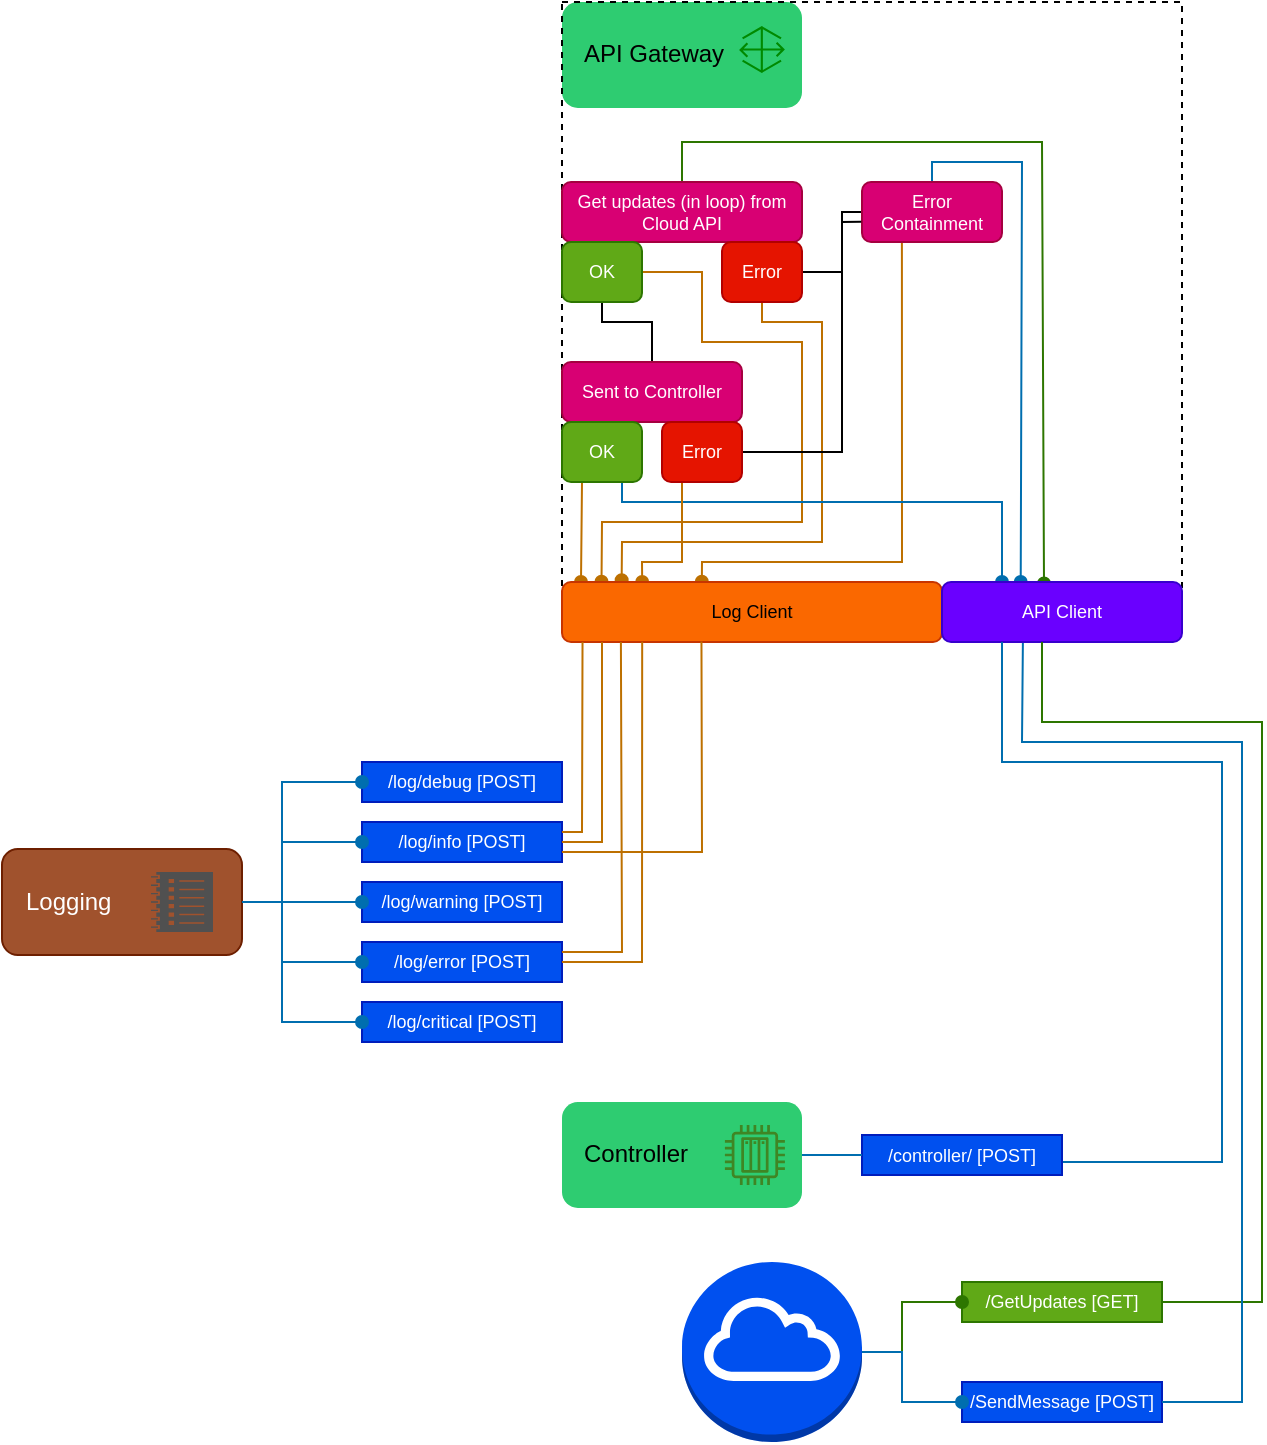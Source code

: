 <mxfile>
    <diagram id="c1MNTS5IaXHl0yBIH61s" name="Página-1">
        <mxGraphModel dx="814" dy="608" grid="1" gridSize="10" guides="1" tooltips="1" connect="1" arrows="1" fold="1" page="1" pageScale="1" pageWidth="2336" pageHeight="1654" math="0" shadow="0">
            <root>
                <mxCell id="0"/>
                <mxCell id="1" parent="0"/>
                <mxCell id="36" value="" style="group" vertex="1" connectable="0" parent="1">
                    <mxGeometry x="500" y="630" width="120" height="53" as="geometry"/>
                </mxCell>
                <mxCell id="37" value="" style="rounded=1;whiteSpace=wrap;html=1;strokeColor=none;fillColor=#2ECC71;shadow=0;" vertex="1" parent="36">
                    <mxGeometry width="120" height="53" as="geometry"/>
                </mxCell>
                <mxCell id="38" value="Controller" style="text;html=1;strokeColor=none;fillColor=none;align=left;verticalAlign=middle;whiteSpace=wrap;rounded=0;" vertex="1" parent="36">
                    <mxGeometry x="9" y="16.023" width="79" height="20.953" as="geometry"/>
                </mxCell>
                <mxCell id="39" value="" style="sketch=0;outlineConnect=0;fontColor=#232F3E;gradientColor=none;fillColor=#3F8624;strokeColor=none;dashed=0;verticalLabelPosition=bottom;verticalAlign=top;align=center;html=1;fontSize=12;fontStyle=0;aspect=fixed;pointerEvents=1;shape=mxgraph.aws4.iot_thing_plc;rounded=1;shadow=0;" vertex="1" parent="36">
                    <mxGeometry x="81.45" y="11.5" width="30" height="30" as="geometry"/>
                </mxCell>
                <mxCell id="43" value="" style="group" vertex="1" connectable="0" parent="1">
                    <mxGeometry x="500" y="80" width="310" height="320" as="geometry"/>
                </mxCell>
                <mxCell id="3" value="" style="group" vertex="1" connectable="0" parent="43">
                    <mxGeometry width="120" height="53" as="geometry"/>
                </mxCell>
                <mxCell id="4" value="" style="rounded=1;whiteSpace=wrap;html=1;strokeColor=none;fillColor=#2ECC71;shadow=0;" vertex="1" parent="3">
                    <mxGeometry width="120" height="53" as="geometry"/>
                </mxCell>
                <mxCell id="5" value="API Gateway" style="text;html=1;strokeColor=none;fillColor=none;align=left;verticalAlign=middle;whiteSpace=wrap;rounded=0;" vertex="1" parent="3">
                    <mxGeometry x="9" y="16.023" width="79" height="20.953" as="geometry"/>
                </mxCell>
                <mxCell id="6" value="" style="sketch=0;outlineConnect=0;fontColor=#ffffff;fillColor=#008a00;strokeColor=#005700;dashed=0;verticalLabelPosition=bottom;verticalAlign=top;align=center;html=1;fontSize=12;fontStyle=0;aspect=fixed;pointerEvents=1;shape=mxgraph.aws4.gateway;rounded=1;shadow=0;" vertex="1" parent="3">
                    <mxGeometry x="88.55" y="12.017" width="22.9" height="23.5" as="geometry"/>
                </mxCell>
                <mxCell id="7" style="edgeStyle=none;html=1;exitX=0.5;exitY=1;exitDx=0;exitDy=0;entryX=0.875;entryY=0;entryDx=0;entryDy=0;entryPerimeter=0;strokeColor=#666666;fontSize=8;startArrow=none;startFill=0;endArrow=none;endFill=0;" edge="1" parent="43" target="4">
                    <mxGeometry relative="1" as="geometry">
                        <mxPoint x="105" as="sourcePoint"/>
                    </mxGeometry>
                </mxCell>
                <mxCell id="42" value="" style="whiteSpace=wrap;html=1;aspect=fixed;fontSize=9;fillColor=none;dashed=1;" vertex="1" parent="43">
                    <mxGeometry width="310" height="310" as="geometry"/>
                </mxCell>
                <mxCell id="75" style="edgeStyle=none;rounded=0;html=1;exitX=0.5;exitY=0;exitDx=0;exitDy=0;entryX=0.425;entryY=0.025;entryDx=0;entryDy=0;strokeWidth=1;fontSize=9;startArrow=none;startFill=0;endArrow=oval;endFill=1;entryPerimeter=0;fillColor=#60a917;strokeColor=#2D7600;" edge="1" parent="43" source="44" target="71">
                    <mxGeometry relative="1" as="geometry">
                        <Array as="points">
                            <mxPoint x="60" y="70"/>
                            <mxPoint x="240" y="70"/>
                        </Array>
                    </mxGeometry>
                </mxCell>
                <mxCell id="44" value="Get updates (in loop) from Cloud API" style="rounded=1;whiteSpace=wrap;html=1;fontSize=9;fillColor=#d80073;fontColor=#ffffff;strokeColor=#A50040;" vertex="1" parent="43">
                    <mxGeometry y="90" width="120" height="30" as="geometry"/>
                </mxCell>
                <mxCell id="62" style="edgeStyle=none;rounded=0;html=1;exitX=0.5;exitY=1;exitDx=0;exitDy=0;entryX=0.5;entryY=0;entryDx=0;entryDy=0;strokeWidth=1;fontSize=9;startArrow=none;startFill=0;endArrow=none;endFill=0;" edge="1" parent="43" source="45" target="57">
                    <mxGeometry relative="1" as="geometry">
                        <Array as="points">
                            <mxPoint x="20" y="160"/>
                            <mxPoint x="45" y="160"/>
                        </Array>
                    </mxGeometry>
                </mxCell>
                <mxCell id="66" style="edgeStyle=none;rounded=0;html=1;exitX=1;exitY=0.5;exitDx=0;exitDy=0;entryX=0.104;entryY=-0.005;entryDx=0;entryDy=0;entryPerimeter=0;strokeWidth=1;fontSize=9;startArrow=none;startFill=0;endArrow=oval;endFill=1;fillColor=#f0a30a;strokeColor=#BD7000;" edge="1" parent="43" source="45" target="65">
                    <mxGeometry relative="1" as="geometry">
                        <Array as="points">
                            <mxPoint x="70" y="135"/>
                            <mxPoint x="70" y="170"/>
                            <mxPoint x="120" y="170"/>
                            <mxPoint x="120" y="260"/>
                            <mxPoint x="20" y="260"/>
                        </Array>
                    </mxGeometry>
                </mxCell>
                <mxCell id="45" value="OK" style="rounded=1;whiteSpace=wrap;html=1;fontSize=9;fillColor=#60a917;fontColor=#ffffff;strokeColor=#2D7600;" vertex="1" parent="43">
                    <mxGeometry y="120" width="40" height="30" as="geometry"/>
                </mxCell>
                <mxCell id="52" style="edgeStyle=none;rounded=0;html=1;exitX=1;exitY=0.5;exitDx=0;exitDy=0;entryX=0;entryY=0.5;entryDx=0;entryDy=0;strokeWidth=1;fontSize=9;startArrow=none;startFill=0;endArrow=none;endFill=0;" edge="1" parent="43" source="46" target="51">
                    <mxGeometry relative="1" as="geometry">
                        <Array as="points">
                            <mxPoint x="140" y="135"/>
                            <mxPoint x="140" y="105"/>
                        </Array>
                    </mxGeometry>
                </mxCell>
                <mxCell id="67" style="edgeStyle=none;rounded=0;html=1;exitX=0.5;exitY=1;exitDx=0;exitDy=0;entryX=0.157;entryY=-0.031;entryDx=0;entryDy=0;entryPerimeter=0;strokeWidth=1;fontSize=9;startArrow=none;startFill=0;endArrow=oval;endFill=1;fillColor=#f0a30a;strokeColor=#BD7000;" edge="1" parent="43" source="46" target="65">
                    <mxGeometry relative="1" as="geometry">
                        <Array as="points">
                            <mxPoint x="100" y="160"/>
                            <mxPoint x="130" y="160"/>
                            <mxPoint x="130" y="270"/>
                            <mxPoint x="30" y="270"/>
                        </Array>
                    </mxGeometry>
                </mxCell>
                <mxCell id="46" value="Error" style="rounded=1;whiteSpace=wrap;html=1;fontSize=9;fillColor=#e51400;fontColor=#ffffff;strokeColor=#B20000;" vertex="1" parent="43">
                    <mxGeometry x="80" y="120" width="40" height="30" as="geometry"/>
                </mxCell>
                <mxCell id="70" style="edgeStyle=none;rounded=0;html=1;exitX=0.285;exitY=0.991;exitDx=0;exitDy=0;entryX=0.368;entryY=-0.005;entryDx=0;entryDy=0;entryPerimeter=0;strokeWidth=1;fontSize=9;startArrow=none;startFill=0;endArrow=oval;endFill=1;exitPerimeter=0;fillColor=#f0a30a;strokeColor=#BD7000;" edge="1" parent="43" source="51" target="65">
                    <mxGeometry relative="1" as="geometry">
                        <Array as="points">
                            <mxPoint x="170" y="280"/>
                            <mxPoint x="70" y="280"/>
                        </Array>
                    </mxGeometry>
                </mxCell>
                <mxCell id="76" style="edgeStyle=none;rounded=0;html=1;exitX=0.5;exitY=0;exitDx=0;exitDy=0;entryX=0.328;entryY=-0.002;entryDx=0;entryDy=0;strokeWidth=1;fontSize=9;startArrow=none;startFill=0;endArrow=oval;endFill=1;entryPerimeter=0;fillColor=#1ba1e2;strokeColor=#006EAF;" edge="1" parent="43" source="51" target="71">
                    <mxGeometry relative="1" as="geometry">
                        <Array as="points">
                            <mxPoint x="185" y="80"/>
                            <mxPoint x="230" y="80"/>
                        </Array>
                    </mxGeometry>
                </mxCell>
                <mxCell id="51" value="Error Containment" style="rounded=1;whiteSpace=wrap;html=1;fontSize=9;fillColor=#d80073;fontColor=#ffffff;strokeColor=#A50040;" vertex="1" parent="43">
                    <mxGeometry x="150" y="90" width="70" height="30" as="geometry"/>
                </mxCell>
                <mxCell id="57" value="Sent to Controller" style="rounded=1;whiteSpace=wrap;html=1;fontSize=9;fillColor=#d80073;fontColor=#ffffff;strokeColor=#A50040;" vertex="1" parent="43">
                    <mxGeometry y="180" width="90" height="30" as="geometry"/>
                </mxCell>
                <mxCell id="68" style="edgeStyle=none;rounded=0;html=1;exitX=0.5;exitY=1;exitDx=0;exitDy=0;entryX=0.05;entryY=-0.002;entryDx=0;entryDy=0;entryPerimeter=0;strokeWidth=1;fontSize=9;startArrow=none;startFill=0;endArrow=oval;endFill=1;fillColor=#f0a30a;strokeColor=#BD7000;" edge="1" parent="43" source="59" target="65">
                    <mxGeometry relative="1" as="geometry">
                        <Array as="points">
                            <mxPoint x="10" y="240"/>
                        </Array>
                    </mxGeometry>
                </mxCell>
                <mxCell id="77" style="edgeStyle=none;rounded=0;html=1;exitX=0.75;exitY=1;exitDx=0;exitDy=0;entryX=0.25;entryY=0;entryDx=0;entryDy=0;strokeWidth=1;fontSize=9;startArrow=none;startFill=0;endArrow=oval;endFill=1;jumpStyle=none;fillColor=#1ba1e2;strokeColor=#006EAF;" edge="1" parent="43" source="59" target="71">
                    <mxGeometry relative="1" as="geometry">
                        <Array as="points">
                            <mxPoint x="30" y="250"/>
                            <mxPoint x="220" y="250"/>
                        </Array>
                    </mxGeometry>
                </mxCell>
                <mxCell id="59" value="OK" style="rounded=1;whiteSpace=wrap;html=1;fontSize=9;fillColor=#60a917;fontColor=#ffffff;strokeColor=#2D7600;" vertex="1" parent="43">
                    <mxGeometry y="210" width="40" height="30" as="geometry"/>
                </mxCell>
                <mxCell id="63" style="edgeStyle=none;rounded=0;html=1;exitX=1;exitY=0.5;exitDx=0;exitDy=0;entryX=-0.005;entryY=0.664;entryDx=0;entryDy=0;strokeWidth=1;fontSize=9;startArrow=none;startFill=0;endArrow=none;endFill=0;entryPerimeter=0;" edge="1" parent="43" source="60" target="51">
                    <mxGeometry relative="1" as="geometry">
                        <Array as="points">
                            <mxPoint x="140" y="225"/>
                            <mxPoint x="140" y="110"/>
                        </Array>
                    </mxGeometry>
                </mxCell>
                <mxCell id="69" style="edgeStyle=none;rounded=0;html=1;exitX=0.25;exitY=1;exitDx=0;exitDy=0;entryX=0.211;entryY=-0.002;entryDx=0;entryDy=0;entryPerimeter=0;strokeWidth=1;fontSize=9;startArrow=none;startFill=0;endArrow=oval;endFill=1;fillColor=#f0a30a;strokeColor=#BD7000;" edge="1" parent="43" source="60" target="65">
                    <mxGeometry relative="1" as="geometry">
                        <Array as="points">
                            <mxPoint x="60" y="280"/>
                            <mxPoint x="40" y="280"/>
                        </Array>
                    </mxGeometry>
                </mxCell>
                <mxCell id="60" value="Error" style="rounded=1;whiteSpace=wrap;html=1;fontSize=9;fillColor=#e51400;fontColor=#ffffff;strokeColor=#B20000;" vertex="1" parent="43">
                    <mxGeometry x="50" y="210" width="40" height="30" as="geometry"/>
                </mxCell>
                <mxCell id="65" value="Log Client" style="rounded=1;whiteSpace=wrap;html=1;fontSize=9;fillColor=#fa6800;fontColor=#000000;strokeColor=#C73500;" vertex="1" parent="43">
                    <mxGeometry y="290" width="190" height="30" as="geometry"/>
                </mxCell>
                <mxCell id="71" value="API Client" style="rounded=1;whiteSpace=wrap;html=1;fontSize=9;fillColor=#6a00ff;fontColor=#ffffff;strokeColor=#3700CC;" vertex="1" parent="43">
                    <mxGeometry x="190" y="290" width="120" height="30" as="geometry"/>
                </mxCell>
                <mxCell id="73" value="" style="group" vertex="1" connectable="0" parent="1">
                    <mxGeometry x="220" y="460" width="280" height="140" as="geometry"/>
                </mxCell>
                <mxCell id="20" value="Logging" style="rounded=1;whiteSpace=wrap;html=1;shadow=0;strokeColor=#6D1F00;fontSize=12;fillColor=#a0522d;fontColor=#ffffff;align=left;spacingLeft=10;" vertex="1" parent="73">
                    <mxGeometry y="43.5" width="120" height="53" as="geometry"/>
                </mxCell>
                <mxCell id="21" value="" style="sketch=0;pointerEvents=1;shadow=0;dashed=0;html=1;strokeColor=none;labelPosition=center;verticalLabelPosition=bottom;verticalAlign=top;align=center;fillColor=#505050;shape=mxgraph.mscae.oms.log_management" vertex="1" parent="73">
                    <mxGeometry x="74.5" y="55" width="31" height="30" as="geometry"/>
                </mxCell>
                <mxCell id="23" value="/log/debug [POST]" style="rounded=0;whiteSpace=wrap;html=1;strokeColor=#001DBC;fillColor=#0050ef;fontColor=#ffffff;fontSize=9;" vertex="1" parent="73">
                    <mxGeometry x="180" width="100" height="20" as="geometry"/>
                </mxCell>
                <mxCell id="28" style="edgeStyle=none;rounded=0;html=1;exitX=1;exitY=0.5;exitDx=0;exitDy=0;entryX=0;entryY=0.5;entryDx=0;entryDy=0;fontSize=9;startArrow=none;startFill=0;endArrow=oval;endFill=1;fillColor=#1ba1e2;strokeColor=#006EAF;" edge="1" parent="73" source="20" target="23">
                    <mxGeometry relative="1" as="geometry">
                        <Array as="points">
                            <mxPoint x="140" y="70"/>
                            <mxPoint x="140" y="10"/>
                        </Array>
                    </mxGeometry>
                </mxCell>
                <mxCell id="24" value="/log/info [POST]" style="rounded=0;whiteSpace=wrap;html=1;strokeColor=#001DBC;fillColor=#0050ef;fontColor=#ffffff;fontSize=9;" vertex="1" parent="73">
                    <mxGeometry x="180" y="30" width="100" height="20" as="geometry"/>
                </mxCell>
                <mxCell id="31" style="edgeStyle=none;rounded=0;html=1;exitX=1;exitY=0.5;exitDx=0;exitDy=0;entryX=0;entryY=0.5;entryDx=0;entryDy=0;fontSize=9;startArrow=none;startFill=0;endArrow=oval;endFill=1;fillColor=#1ba1e2;strokeColor=#006EAF;" edge="1" parent="73" source="20" target="24">
                    <mxGeometry relative="1" as="geometry">
                        <Array as="points">
                            <mxPoint x="140" y="70"/>
                            <mxPoint x="140" y="40"/>
                        </Array>
                    </mxGeometry>
                </mxCell>
                <mxCell id="25" value="/log/warning [POST]" style="rounded=0;whiteSpace=wrap;html=1;strokeColor=#001DBC;fillColor=#0050ef;fontColor=#ffffff;fontSize=9;" vertex="1" parent="73">
                    <mxGeometry x="180" y="60" width="100" height="20" as="geometry"/>
                </mxCell>
                <mxCell id="32" style="edgeStyle=none;rounded=0;html=1;exitX=1;exitY=0.5;exitDx=0;exitDy=0;entryX=0;entryY=0.5;entryDx=0;entryDy=0;fontSize=9;startArrow=none;startFill=0;endArrow=oval;endFill=1;fillColor=#1ba1e2;strokeColor=#006EAF;" edge="1" parent="73" source="20" target="25">
                    <mxGeometry relative="1" as="geometry"/>
                </mxCell>
                <mxCell id="26" value="/log/error [POST]" style="rounded=0;whiteSpace=wrap;html=1;strokeColor=#001DBC;fillColor=#0050ef;fontColor=#ffffff;fontSize=9;" vertex="1" parent="73">
                    <mxGeometry x="180" y="90" width="100" height="20" as="geometry"/>
                </mxCell>
                <mxCell id="33" style="edgeStyle=none;rounded=0;html=1;exitX=1;exitY=0.5;exitDx=0;exitDy=0;entryX=0;entryY=0.5;entryDx=0;entryDy=0;fontSize=9;startArrow=none;startFill=0;endArrow=oval;endFill=1;fillColor=#1ba1e2;strokeColor=#006EAF;" edge="1" parent="73" source="20" target="26">
                    <mxGeometry relative="1" as="geometry">
                        <Array as="points">
                            <mxPoint x="140" y="70"/>
                            <mxPoint x="140" y="100"/>
                        </Array>
                    </mxGeometry>
                </mxCell>
                <mxCell id="27" value="/log/critical [POST]" style="rounded=0;whiteSpace=wrap;html=1;strokeColor=#001DBC;fillColor=#0050ef;fontColor=#ffffff;fontSize=9;" vertex="1" parent="73">
                    <mxGeometry x="180" y="120" width="100" height="20" as="geometry"/>
                </mxCell>
                <mxCell id="34" style="edgeStyle=none;rounded=0;html=1;exitX=1;exitY=0.5;exitDx=0;exitDy=0;entryX=0;entryY=0.5;entryDx=0;entryDy=0;fontSize=9;startArrow=none;startFill=0;endArrow=oval;endFill=1;fillColor=#1ba1e2;strokeColor=#006EAF;" edge="1" parent="73" source="20" target="27">
                    <mxGeometry relative="1" as="geometry">
                        <Array as="points">
                            <mxPoint x="140" y="70"/>
                            <mxPoint x="140" y="130"/>
                        </Array>
                    </mxGeometry>
                </mxCell>
                <mxCell id="74" value="" style="group" vertex="1" connectable="0" parent="1">
                    <mxGeometry x="560" y="710" width="240" height="90" as="geometry"/>
                </mxCell>
                <mxCell id="10" value="" style="outlineConnect=0;dashed=0;verticalLabelPosition=bottom;verticalAlign=top;align=center;html=1;shape=mxgraph.aws3.internet_gateway;fillColor=#0050ef;fontColor=#ffffff;strokeColor=#6666FF;" vertex="1" parent="74">
                    <mxGeometry width="90" height="90" as="geometry"/>
                </mxCell>
                <mxCell id="12" value="/GetUpdates [GET]" style="rounded=0;whiteSpace=wrap;html=1;strokeColor=#2D7600;fillColor=#60a917;fontColor=#ffffff;fontSize=9;" vertex="1" parent="74">
                    <mxGeometry x="140" y="10" width="100" height="20" as="geometry"/>
                </mxCell>
                <mxCell id="16" style="edgeStyle=none;html=1;exitX=1;exitY=0.5;exitDx=0;exitDy=0;exitPerimeter=0;entryX=0;entryY=0.5;entryDx=0;entryDy=0;fontSize=9;endArrow=oval;endFill=1;rounded=0;fillColor=#60a917;strokeColor=#2D7600;" edge="1" parent="74" source="10" target="12">
                    <mxGeometry relative="1" as="geometry">
                        <Array as="points">
                            <mxPoint x="110" y="45"/>
                            <mxPoint x="110" y="20"/>
                        </Array>
                    </mxGeometry>
                </mxCell>
                <mxCell id="13" value="/SendMessage [POST]" style="rounded=0;whiteSpace=wrap;html=1;strokeColor=#001DBC;fillColor=#0050ef;fontColor=#ffffff;fontSize=9;" vertex="1" parent="74">
                    <mxGeometry x="140" y="60" width="100" height="20" as="geometry"/>
                </mxCell>
                <mxCell id="17" style="edgeStyle=none;rounded=0;html=1;exitX=1;exitY=0.5;exitDx=0;exitDy=0;exitPerimeter=0;entryX=0;entryY=0.5;entryDx=0;entryDy=0;fontSize=9;endArrow=oval;endFill=1;fillColor=#1ba1e2;strokeColor=#006EAF;" edge="1" parent="74" source="10" target="13">
                    <mxGeometry relative="1" as="geometry">
                        <Array as="points">
                            <mxPoint x="110" y="45"/>
                            <mxPoint x="110" y="70"/>
                        </Array>
                    </mxGeometry>
                </mxCell>
                <mxCell id="78" style="edgeStyle=none;rounded=0;jumpStyle=none;html=1;exitX=1;exitY=0.5;exitDx=0;exitDy=0;strokeWidth=1;fontSize=9;startArrow=none;startFill=0;endArrow=none;endFill=0;fillColor=#f0a30a;strokeColor=#BD7000;" edge="1" parent="1" source="24">
                    <mxGeometry relative="1" as="geometry">
                        <mxPoint x="520" y="400" as="targetPoint"/>
                        <Array as="points">
                            <mxPoint x="520" y="500"/>
                        </Array>
                    </mxGeometry>
                </mxCell>
                <mxCell id="79" style="edgeStyle=none;rounded=0;jumpStyle=none;html=1;exitX=1;exitY=0.25;exitDx=0;exitDy=0;entryX=0.054;entryY=0.998;entryDx=0;entryDy=0;entryPerimeter=0;strokeWidth=1;fontSize=9;startArrow=none;startFill=0;endArrow=none;endFill=0;fillColor=#f0a30a;strokeColor=#BD7000;" edge="1" parent="1" source="24" target="65">
                    <mxGeometry relative="1" as="geometry">
                        <Array as="points">
                            <mxPoint x="510" y="495"/>
                        </Array>
                    </mxGeometry>
                </mxCell>
                <mxCell id="80" style="edgeStyle=none;rounded=0;jumpStyle=none;html=1;entryX=0.155;entryY=0.998;entryDx=0;entryDy=0;entryPerimeter=0;strokeWidth=1;fontSize=9;startArrow=none;startFill=0;endArrow=none;endFill=0;exitX=1;exitY=0.25;exitDx=0;exitDy=0;fillColor=#f0a30a;strokeColor=#BD7000;" edge="1" parent="1" source="26" target="65">
                    <mxGeometry relative="1" as="geometry">
                        <mxPoint x="500" y="560" as="sourcePoint"/>
                        <Array as="points">
                            <mxPoint x="530" y="555"/>
                        </Array>
                    </mxGeometry>
                </mxCell>
                <mxCell id="81" style="edgeStyle=none;rounded=0;jumpStyle=none;html=1;exitX=1;exitY=0.5;exitDx=0;exitDy=0;strokeWidth=1;fontSize=9;startArrow=none;startFill=0;endArrow=none;endFill=0;entryX=0.211;entryY=0.997;entryDx=0;entryDy=0;entryPerimeter=0;fillColor=#f0a30a;strokeColor=#BD7000;" edge="1" parent="1" source="26" target="65">
                    <mxGeometry relative="1" as="geometry">
                        <mxPoint x="540" y="400" as="targetPoint"/>
                        <Array as="points">
                            <mxPoint x="540" y="560"/>
                        </Array>
                    </mxGeometry>
                </mxCell>
                <mxCell id="82" style="edgeStyle=none;rounded=0;jumpStyle=none;html=1;exitX=1;exitY=0.75;exitDx=0;exitDy=0;entryX=0.367;entryY=0.993;entryDx=0;entryDy=0;entryPerimeter=0;strokeWidth=1;fontSize=9;startArrow=none;startFill=0;endArrow=none;endFill=0;fillColor=#f0a30a;strokeColor=#BD7000;" edge="1" parent="1" source="24" target="65">
                    <mxGeometry relative="1" as="geometry">
                        <Array as="points">
                            <mxPoint x="570" y="505"/>
                        </Array>
                    </mxGeometry>
                </mxCell>
                <mxCell id="83" style="edgeStyle=none;rounded=0;jumpStyle=none;html=1;exitX=1;exitY=0.5;exitDx=0;exitDy=0;strokeWidth=1;fontSize=9;startArrow=none;startFill=0;endArrow=none;endFill=0;fillColor=#60a917;strokeColor=#2D7600;" edge="1" parent="1" source="12">
                    <mxGeometry relative="1" as="geometry">
                        <mxPoint x="740" y="400" as="targetPoint"/>
                        <Array as="points">
                            <mxPoint x="850" y="730"/>
                            <mxPoint x="850" y="440"/>
                            <mxPoint x="740" y="440"/>
                        </Array>
                    </mxGeometry>
                </mxCell>
                <mxCell id="84" style="edgeStyle=none;rounded=0;jumpStyle=none;html=1;exitX=1;exitY=0.5;exitDx=0;exitDy=0;entryX=0.337;entryY=1.018;entryDx=0;entryDy=0;entryPerimeter=0;strokeWidth=1;fontSize=9;startArrow=none;startFill=0;endArrow=none;endFill=0;fillColor=#1ba1e2;strokeColor=#006EAF;" edge="1" parent="1" source="13" target="71">
                    <mxGeometry relative="1" as="geometry">
                        <Array as="points">
                            <mxPoint x="840" y="780"/>
                            <mxPoint x="840" y="450"/>
                            <mxPoint x="730" y="450"/>
                        </Array>
                    </mxGeometry>
                </mxCell>
                <mxCell id="87" style="edgeStyle=none;rounded=0;jumpStyle=none;html=1;exitX=0.998;exitY=0.674;exitDx=0;exitDy=0;entryX=0.25;entryY=1;entryDx=0;entryDy=0;strokeWidth=1;fontSize=9;startArrow=none;startFill=0;endArrow=none;endFill=0;exitPerimeter=0;fillColor=#1ba1e2;strokeColor=#006EAF;" edge="1" parent="1" source="85" target="71">
                    <mxGeometry relative="1" as="geometry">
                        <Array as="points">
                            <mxPoint x="830" y="660"/>
                            <mxPoint x="830" y="460"/>
                            <mxPoint x="720" y="460"/>
                        </Array>
                    </mxGeometry>
                </mxCell>
                <mxCell id="85" value="/controller/ [POST]" style="rounded=0;whiteSpace=wrap;html=1;strokeColor=#001DBC;fillColor=#0050ef;fontColor=#ffffff;fontSize=9;" vertex="1" parent="1">
                    <mxGeometry x="650" y="646.5" width="100" height="20" as="geometry"/>
                </mxCell>
                <mxCell id="86" style="edgeStyle=none;rounded=0;jumpStyle=none;html=1;exitX=1;exitY=0.5;exitDx=0;exitDy=0;entryX=0;entryY=0.5;entryDx=0;entryDy=0;strokeWidth=1;fontSize=9;startArrow=none;startFill=0;endArrow=none;endFill=0;fillColor=#1ba1e2;strokeColor=#006EAF;" edge="1" parent="1" source="37" target="85">
                    <mxGeometry relative="1" as="geometry"/>
                </mxCell>
            </root>
        </mxGraphModel>
    </diagram>
</mxfile>